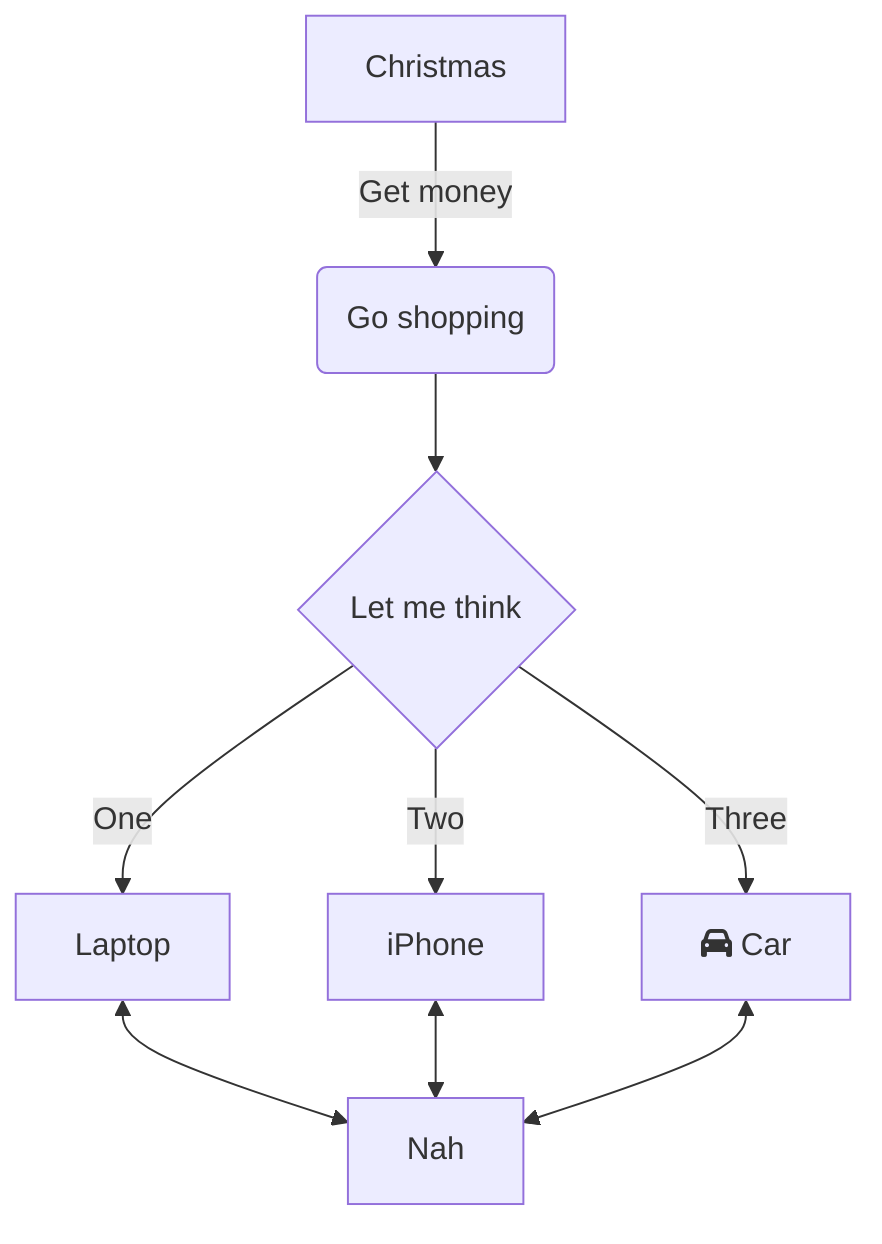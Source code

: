 graph TD
	A[Christmas] -->|Get money| B(Go shopping)
	B --> C{Let me think}
	C -->|One| D[Laptop]
	C -->|Two| E[iPhone]
	C -->|Three| F[fa:fa-car Car]
	D & E & F <--> G[Nah]